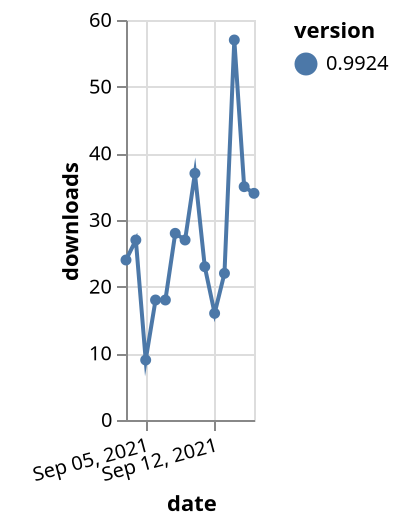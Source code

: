 {"$schema": "https://vega.github.io/schema/vega-lite/v5.json", "description": "A simple bar chart with embedded data.", "data": {"values": [{"date": "2021-09-03", "total": 53346, "delta": 24, "version": "0.9924"}, {"date": "2021-09-04", "total": 53373, "delta": 27, "version": "0.9924"}, {"date": "2021-09-05", "total": 53382, "delta": 9, "version": "0.9924"}, {"date": "2021-09-06", "total": 53400, "delta": 18, "version": "0.9924"}, {"date": "2021-09-07", "total": 53418, "delta": 18, "version": "0.9924"}, {"date": "2021-09-08", "total": 53446, "delta": 28, "version": "0.9924"}, {"date": "2021-09-09", "total": 53473, "delta": 27, "version": "0.9924"}, {"date": "2021-09-10", "total": 53510, "delta": 37, "version": "0.9924"}, {"date": "2021-09-11", "total": 53533, "delta": 23, "version": "0.9924"}, {"date": "2021-09-12", "total": 53549, "delta": 16, "version": "0.9924"}, {"date": "2021-09-13", "total": 53571, "delta": 22, "version": "0.9924"}, {"date": "2021-09-14", "total": 53628, "delta": 57, "version": "0.9924"}, {"date": "2021-09-15", "total": 53663, "delta": 35, "version": "0.9924"}, {"date": "2021-09-16", "total": 53697, "delta": 34, "version": "0.9924"}]}, "width": "container", "mark": {"type": "line", "point": {"filled": true}}, "encoding": {"x": {"field": "date", "type": "temporal", "timeUnit": "yearmonthdate", "title": "date", "axis": {"labelAngle": -15}}, "y": {"field": "delta", "type": "quantitative", "title": "downloads"}, "color": {"field": "version", "type": "nominal"}, "tooltip": {"field": "delta"}}}